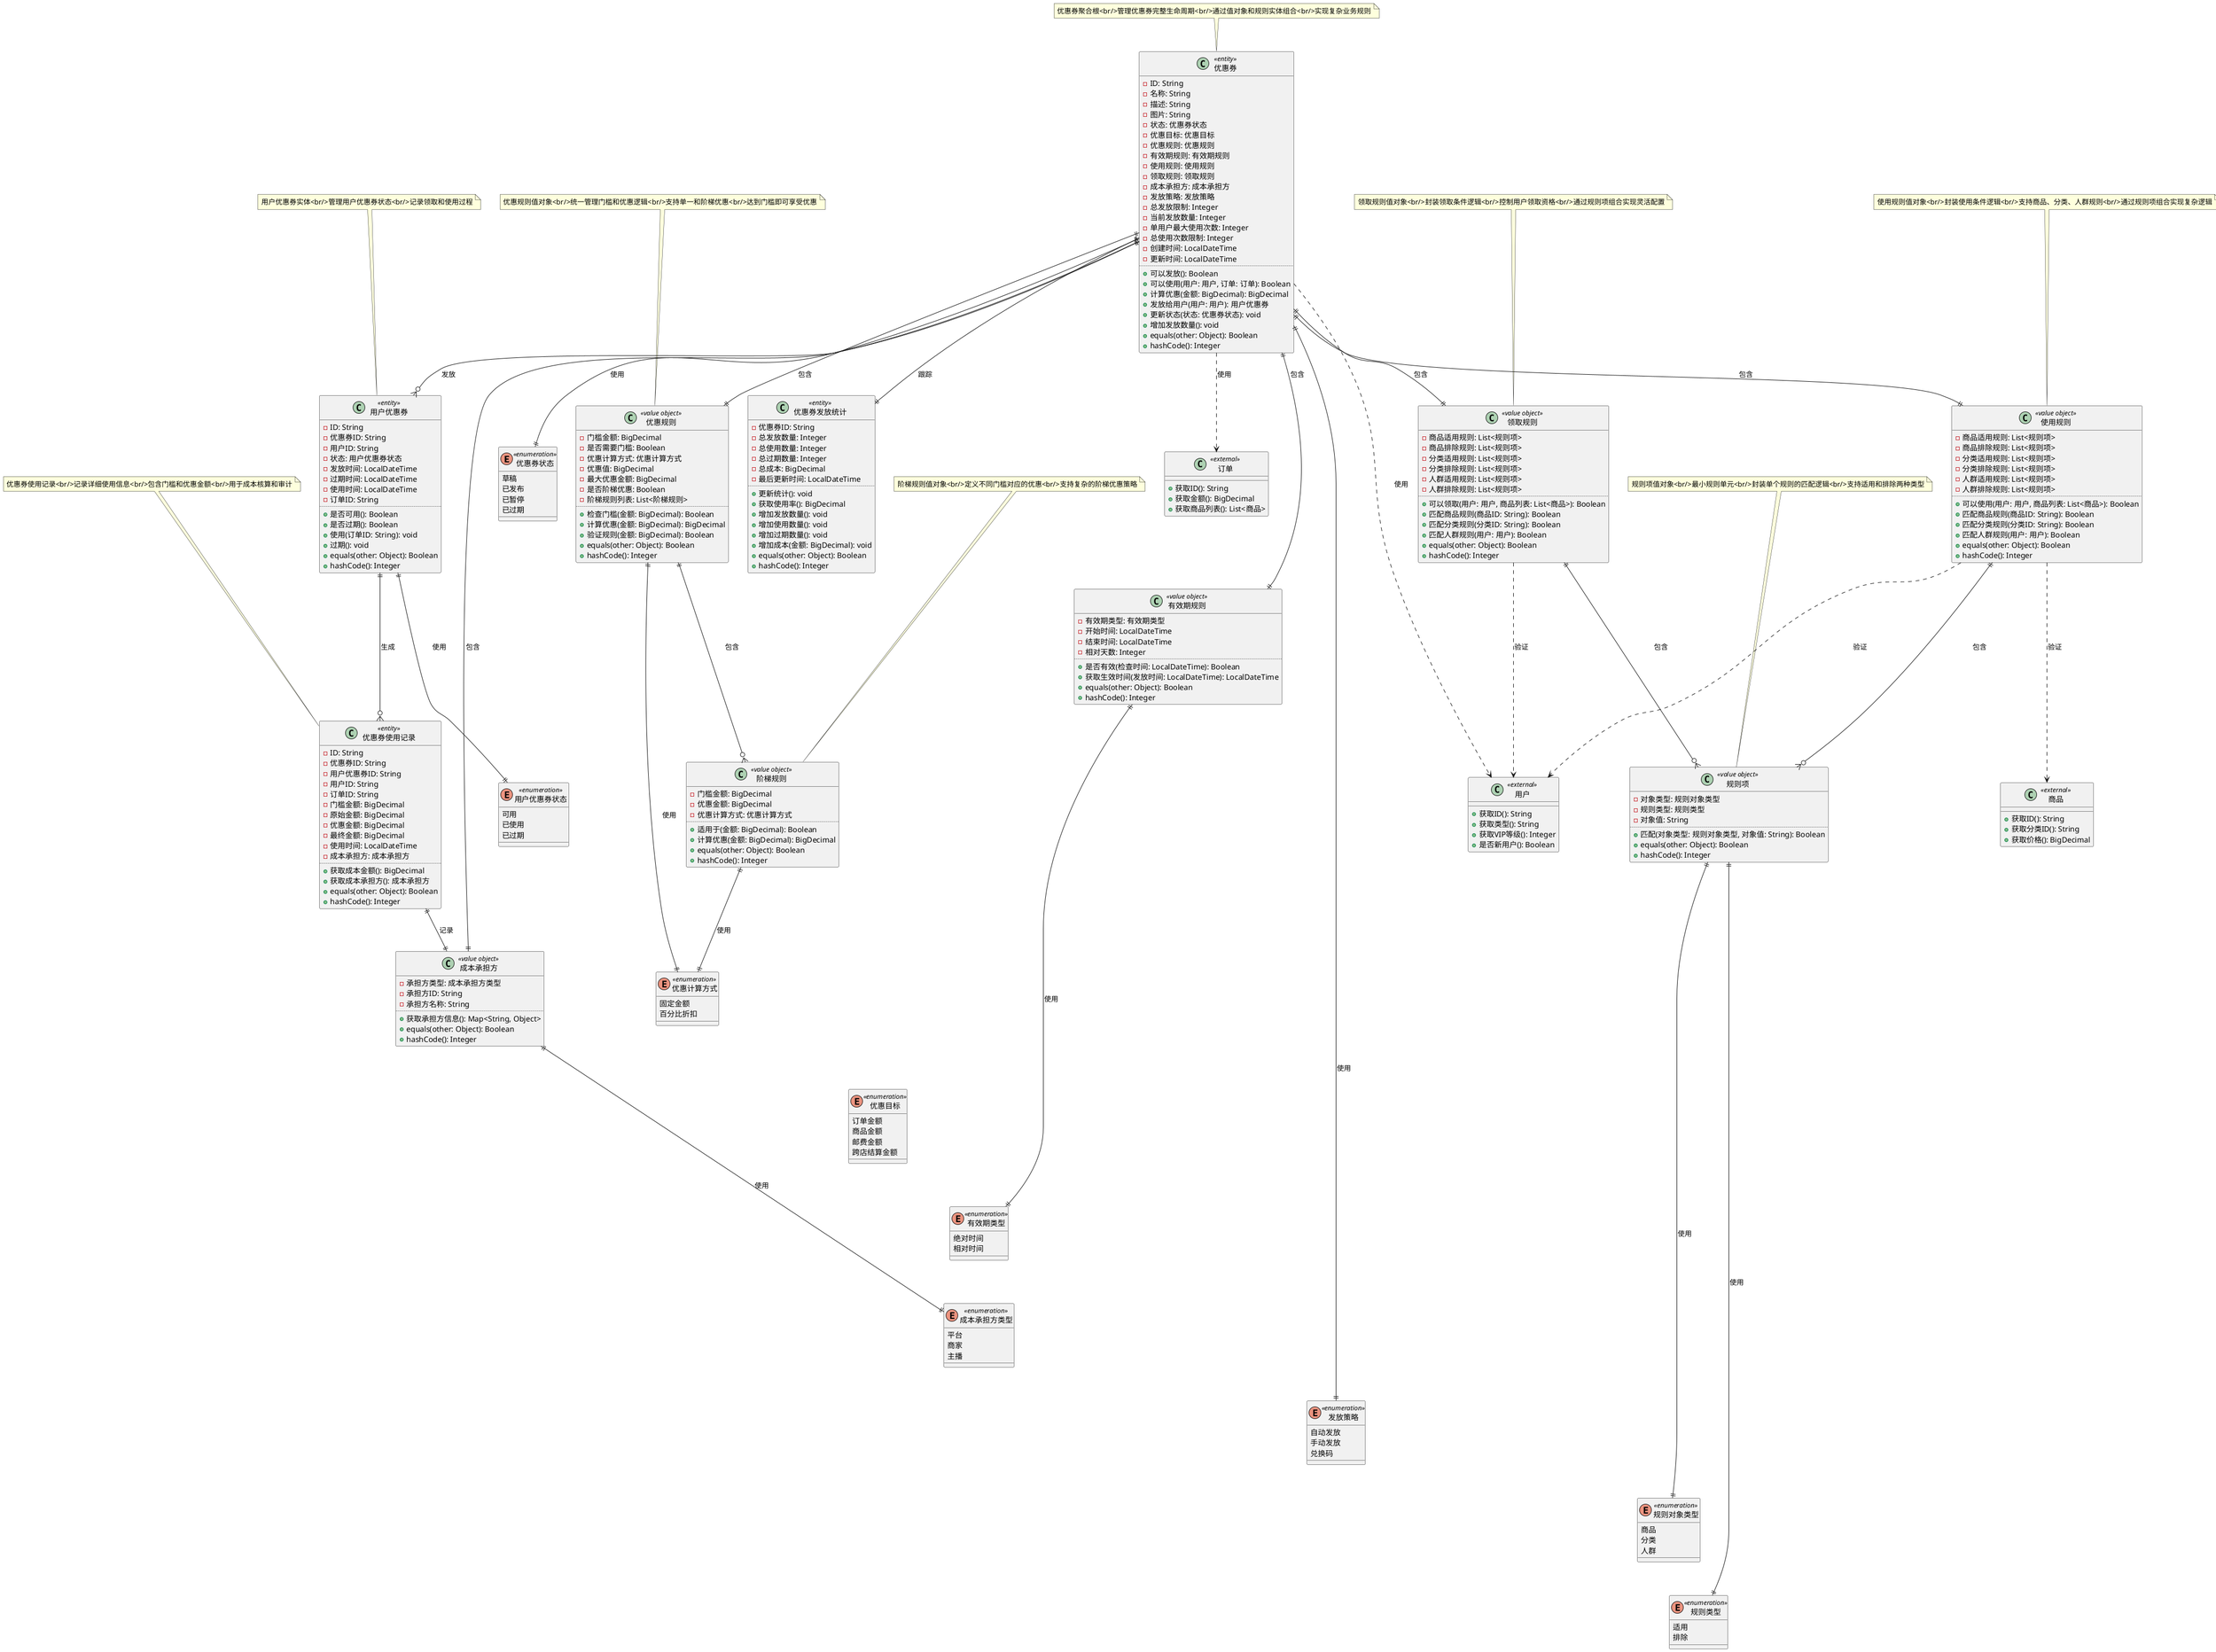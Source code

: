@startuml 优惠券领域模型

' 枚举定义
enum 优惠券状态 <<enumeration>> {
    草稿
    已发布
    已暂停
    已过期
}

enum 用户优惠券状态 <<enumeration>> {
    可用
    已使用
    已过期
}

enum 优惠计算方式 <<enumeration>> {
    固定金额
    百分比折扣
}

enum 优惠目标 <<enumeration>> {
    订单金额
    商品金额
    邮费金额
    跨店结算金额
}

enum 有效期类型 <<enumeration>> {
    绝对时间
    相对时间
}

enum 成本承担方类型 <<enumeration>> {
    平台
    商家
    主播
}

enum 发放策略 <<enumeration>> {
    自动发放
    手动发放
    兑换码
}

enum 规则对象类型 <<enumeration>> {
    商品
    分类
    人群
}

enum 规则类型 <<enumeration>> {
    适用
    排除
}

' 值对象
class 优惠规则 <<value object>> {
    -门槛金额: BigDecimal
    -是否需要门槛: Boolean
    -优惠计算方式: 优惠计算方式
    -优惠值: BigDecimal
    -最大优惠金额: BigDecimal
    -是否阶梯优惠: Boolean
    -阶梯规则列表: List<阶梯规则>
    ..
    +检查门槛(金额: BigDecimal): Boolean
    +计算优惠(金额: BigDecimal): BigDecimal
    +验证规则(金额: BigDecimal): Boolean
    +equals(other: Object): Boolean
    +hashCode(): Integer
}

class 阶梯规则 <<value object>> {
    -门槛金额: BigDecimal
    -优惠金额: BigDecimal
    -优惠计算方式: 优惠计算方式
    ..
    +适用于(金额: BigDecimal): Boolean
    +计算优惠(金额: BigDecimal): BigDecimal
    +equals(other: Object): Boolean
    +hashCode(): Integer
}

class 有效期规则 <<value object>> {
    -有效期类型: 有效期类型
    -开始时间: LocalDateTime
    -结束时间: LocalDateTime
    -相对天数: Integer
    ..
    +是否有效(检查时间: LocalDateTime): Boolean
    +获取生效时间(发放时间: LocalDateTime): LocalDateTime
    +equals(other: Object): Boolean
    +hashCode(): Integer
}

class 成本承担方 <<value object>> {
    -承担方类型: 成本承担方类型
    -承担方ID: String
    -承担方名称: String
    ..
    +获取承担方信息(): Map<String, Object>
    +equals(other: Object): Boolean
    +hashCode(): Integer
}

' 实体
class 优惠券 <<entity>> {
    -ID: String
    -名称: String
    -描述: String
    -图片: String
    -状态: 优惠券状态
    -优惠目标: 优惠目标
    -优惠规则: 优惠规则
    -有效期规则: 有效期规则
    -使用规则: 使用规则
    -领取规则: 领取规则
    -成本承担方: 成本承担方
    -发放策略: 发放策略
    -总发放限制: Integer
    -当前发放数量: Integer
    -单用户最大使用次数: Integer
    -总使用次数限制: Integer
    -创建时间: LocalDateTime
    -更新时间: LocalDateTime
    ..
    +可以发放(): Boolean
    +可以使用(用户: 用户, 订单: 订单): Boolean
    +计算优惠(金额: BigDecimal): BigDecimal
    +发放给用户(用户: 用户): 用户优惠券
    +更新状态(状态: 优惠券状态): void
    +增加发放数量(): void
    +equals(other: Object): Boolean
    +hashCode(): Integer
}

class 使用规则 <<value object>> {
    -商品适用规则: List<规则项>
    -商品排除规则: List<规则项>
    -分类适用规则: List<规则项>
    -分类排除规则: List<规则项>
    -人群适用规则: List<规则项>
    -人群排除规则: List<规则项>
    ..
    +可以使用(用户: 用户, 商品列表: List<商品>): Boolean
    +匹配商品规则(商品ID: String): Boolean
    +匹配分类规则(分类ID: String): Boolean
    +匹配人群规则(用户: 用户): Boolean
    +equals(other: Object): Boolean
    +hashCode(): Integer
}

class 领取规则 <<value object>> {
    -商品适用规则: List<规则项>
    -商品排除规则: List<规则项>
    -分类适用规则: List<规则项>
    -分类排除规则: List<规则项>
    -人群适用规则: List<规则项>
    -人群排除规则: List<规则项>
    ..
    +可以领取(用户: 用户, 商品列表: List<商品>): Boolean
    +匹配商品规则(商品ID: String): Boolean
    +匹配分类规则(分类ID: String): Boolean
    +匹配人群规则(用户: 用户): Boolean
    +equals(other: Object): Boolean
    +hashCode(): Integer
}

class 规则项 <<value object>> {
    -对象类型: 规则对象类型
    -规则类型: 规则类型
    -对象值: String
    ..
    +匹配(对象类型: 规则对象类型, 对象值: String): Boolean
    +equals(other: Object): Boolean
    +hashCode(): Integer
}

class 用户优惠券 <<entity>> {
    -ID: String
    -优惠券ID: String
    -用户ID: String
    -状态: 用户优惠券状态
    -发放时间: LocalDateTime
    -过期时间: LocalDateTime
    -使用时间: LocalDateTime
    -订单ID: String
    ..
    +是否可用(): Boolean
    +是否过期(): Boolean
    +使用(订单ID: String): void
    +过期(): void
    +equals(other: Object): Boolean
    +hashCode(): Integer
}

class 优惠券使用记录 <<entity>> {
    -ID: String
    -优惠券ID: String
    -用户优惠券ID: String
    -用户ID: String
    -订单ID: String
    -门槛金额: BigDecimal
    -原始金额: BigDecimal
    -优惠金额: BigDecimal
    -最终金额: BigDecimal
    -使用时间: LocalDateTime
    -成本承担方: 成本承担方
    ..
    +获取成本金额(): BigDecimal
    +获取成本承担方(): 成本承担方
    +equals(other: Object): Boolean
    +hashCode(): Integer
}

class 优惠券发放统计 <<entity>> {
    -优惠券ID: String
    -总发放数量: Integer
    -总使用数量: Integer
    -总过期数量: Integer
    -总成本: BigDecimal
    -最后更新时间: LocalDateTime
    ..
    +更新统计(): void
    +获取使用率(): BigDecimal
    +增加发放数量(): void
    +增加使用数量(): void
    +增加过期数量(): void
    +增加成本(金额: BigDecimal): void
    +equals(other: Object): Boolean
    +hashCode(): Integer
}

' 外部实体引用
class 用户 <<external>> {
    +获取ID(): String
    +获取类型(): String
    +获取VIP等级(): Integer
    +是否新用户(): Boolean
}

class 订单 <<external>> {
    +获取ID(): String
    +获取金额(): BigDecimal
    +获取商品列表(): List<商品>
}

class 商品 <<external>> {
    +获取ID(): String
    +获取分类ID(): String
    +获取价格(): BigDecimal
}

' 关系定义
优惠券 ||--|| 优惠规则 : 包含
优惠券 ||--|| 有效期规则 : 包含
优惠券 ||--|| 使用规则 : 包含
优惠券 ||--|| 领取规则 : 包含
优惠券 ||--|| 成本承担方 : 包含
优惠券 ||--o{ 用户优惠券 : 发放
用户优惠券 ||--o{ 优惠券使用记录 : 生成
优惠券 ||--|| 优惠券发放统计 : 跟踪

优惠券使用记录 ||--|| 成本承担方 : 记录

优惠规则 ||--o{ 阶梯规则 : 包含
使用规则 ||--o{ 规则项 : 包含
领取规则 ||--o{ 规则项 : 包含

' 依赖关系
优惠券 ..> 用户 : 使用
优惠券 ..> 订单 : 使用
使用规则 ..> 用户 : 验证
使用规则 ..> 商品 : 验证
领取规则 ..> 用户 : 验证

' 枚举关系
优惠规则 ||--|| 优惠计算方式 : 使用
阶梯规则 ||--|| 优惠计算方式 : 使用
有效期规则 ||--|| 有效期类型 : 使用
成本承担方 ||--|| 成本承担方类型 : 使用
优惠券 ||--|| 优惠券状态 : 使用
优惠券 ||--|| 发放策略 : 使用
用户优惠券 ||--|| 用户优惠券状态 : 使用
规则项 ||--|| 规则对象类型 : 使用
规则项 ||--|| 规则类型 : 使用

' 样式定义
优惠券状态 -[hidden]- 用户优惠券状态
用户优惠券状态 -[hidden]- 优惠计算方式
优惠计算方式 -[hidden]- 优惠目标
优惠目标 -[hidden]- 有效期类型
有效期类型 -[hidden]- 成本承担方类型
成本承担方类型 -[hidden]- 发放策略
发放策略 -[hidden]- 规则对象类型
规则对象类型 -[hidden]- 规则类型

' 注释
note top of 优惠券 : 优惠券聚合根<br/>管理优惠券完整生命周期<br/>通过值对象和规则实体组合<br/>实现复杂业务规则

note top of 使用规则 : 使用规则值对象<br/>封装使用条件逻辑<br/>支持商品、分类、人群规则<br/>通过规则项组合实现复杂逻辑

note top of 领取规则 : 领取规则值对象<br/>封装领取条件逻辑<br/>控制用户领取资格<br/>通过规则项组合实现灵活配置

note top of 规则项 : 规则项值对象<br/>最小规则单元<br/>封装单个规则的匹配逻辑<br/>支持适用和排除两种类型

note top of 用户优惠券 : 用户优惠券实体<br/>管理用户优惠券状态<br/>记录领取和使用过程

note top of 优惠券使用记录 : 优惠券使用记录<br/>记录详细使用信息<br/>包含门槛和优惠金额<br/>用于成本核算和审计

note top of 优惠规则 : 优惠规则值对象<br/>统一管理门槛和优惠逻辑<br/>支持单一和阶梯优惠<br/>达到门槛即可享受优惠

note top of 阶梯规则 : 阶梯规则值对象<br/>定义不同门槛对应的优惠<br/>支持复杂的阶梯优惠策略

@enduml 